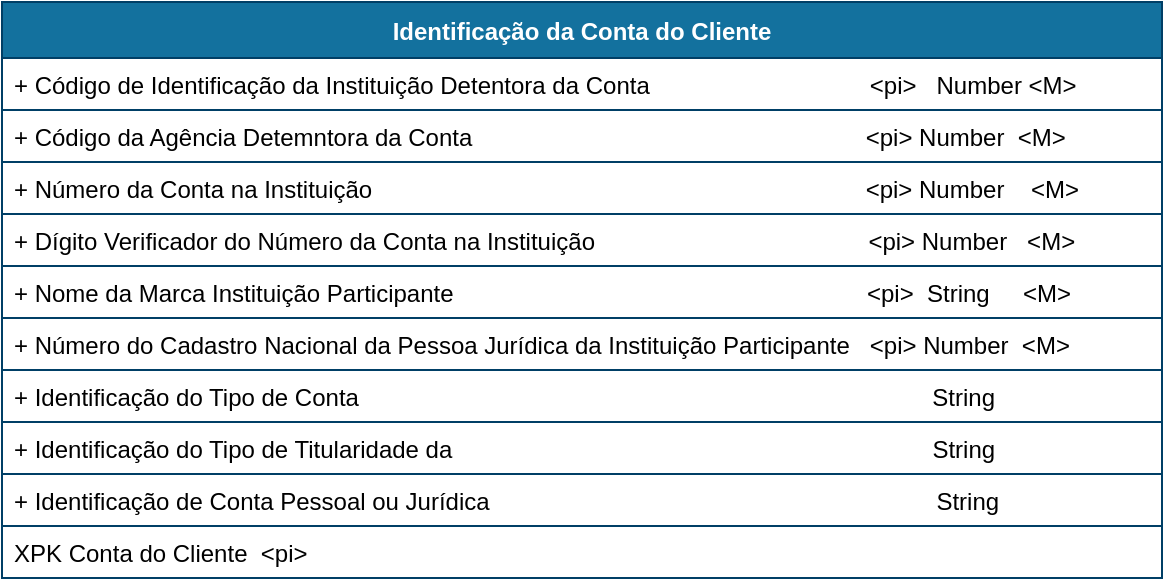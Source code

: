 <mxfile version="14.3.0" type="device"><diagram id="R2lEEEUBdFMjLlhIrx00" name="Balance"><mxGraphModel dx="3120" dy="1967" grid="1" gridSize="10" guides="1" tooltips="1" connect="1" arrows="1" fold="1" page="1" pageScale="1" pageWidth="1169" pageHeight="827" math="0" shadow="0" extFonts="Permanent Marker^https://fonts.googleapis.com/css?family=Permanent+Marker"><root><mxCell id="0"/><mxCell id="1" parent="0"/><mxCell id="AKTEsfnDCdTXs4y5ryZj-1" value="Identificação da Conta do Cliente" style="swimlane;fontStyle=1;childLayout=stackLayout;horizontal=1;startSize=28;horizontalStack=0;resizeParent=1;resizeParentMax=0;resizeLast=0;collapsible=1;marginBottom=0;rounded=0;shadow=0;comic=0;sketch=0;align=center;html=0;autosize=1;fillColor=#13719E;strokeColor=#003F66;fontColor=#FFFFFF;" vertex="1" parent="1"><mxGeometry x="-1553" y="-1613" width="580" height="288" as="geometry"/></mxCell><mxCell id="AKTEsfnDCdTXs4y5ryZj-2" value="+ Código de Identificação da Instituição Detentora da Conta                                 &lt;pi&gt;   Number &lt;M&gt;" style="text;fillColor=none;align=left;verticalAlign=top;spacingLeft=4;spacingRight=4;overflow=hidden;rotatable=0;points=[[0,0.5],[1,0.5]];portConstraint=eastwest;strokeColor=#003F66;" vertex="1" parent="AKTEsfnDCdTXs4y5ryZj-1"><mxGeometry y="28" width="580" height="26" as="geometry"/></mxCell><mxCell id="AKTEsfnDCdTXs4y5ryZj-3" value="+ Código da Agência Detemntora da Conta                                                           &lt;pi&gt; Number  &lt;M&gt;" style="text;fillColor=none;align=left;verticalAlign=top;spacingLeft=4;spacingRight=4;overflow=hidden;rotatable=0;points=[[0,0.5],[1,0.5]];portConstraint=eastwest;strokeColor=#003F66;" vertex="1" parent="AKTEsfnDCdTXs4y5ryZj-1"><mxGeometry y="54" width="580" height="26" as="geometry"/></mxCell><mxCell id="AKTEsfnDCdTXs4y5ryZj-4" value="+ Número da Conta na Instituição                                                                          &lt;pi&gt; Number    &lt;M&gt;" style="text;fillColor=none;align=left;verticalAlign=top;spacingLeft=4;spacingRight=4;overflow=hidden;rotatable=0;points=[[0,0.5],[1,0.5]];portConstraint=eastwest;strokeColor=#003F66;" vertex="1" parent="AKTEsfnDCdTXs4y5ryZj-1"><mxGeometry y="80" width="580" height="26" as="geometry"/></mxCell><mxCell id="AKTEsfnDCdTXs4y5ryZj-5" value="+ Dígito Verificador do Número da Conta na Instituição                                         &lt;pi&gt; Number   &lt;M&gt;" style="text;fillColor=none;align=left;verticalAlign=top;spacingLeft=4;spacingRight=4;overflow=hidden;rotatable=0;points=[[0,0.5],[1,0.5]];portConstraint=eastwest;strokeColor=#003F66;" vertex="1" parent="AKTEsfnDCdTXs4y5ryZj-1"><mxGeometry y="106" width="580" height="26" as="geometry"/></mxCell><mxCell id="AKTEsfnDCdTXs4y5ryZj-21" value="+ Nome da Marca Instituição Participante                                                              &lt;pi&gt;  String     &lt;M&gt;" style="text;fillColor=none;align=left;verticalAlign=top;spacingLeft=4;spacingRight=4;overflow=hidden;rotatable=0;points=[[0,0.5],[1,0.5]];portConstraint=eastwest;strokeColor=#003F66;" vertex="1" parent="AKTEsfnDCdTXs4y5ryZj-1"><mxGeometry y="132" width="580" height="26" as="geometry"/></mxCell><mxCell id="AKTEsfnDCdTXs4y5ryZj-22" value="+ Número do Cadastro Nacional da Pessoa Jurídica da Instituição Participante   &lt;pi&gt; Number  &lt;M&gt;" style="text;fillColor=none;align=left;verticalAlign=top;spacingLeft=4;spacingRight=4;overflow=hidden;rotatable=0;points=[[0,0.5],[1,0.5]];portConstraint=eastwest;strokeColor=#003F66;" vertex="1" parent="AKTEsfnDCdTXs4y5ryZj-1"><mxGeometry y="158" width="580" height="26" as="geometry"/></mxCell><mxCell id="AKTEsfnDCdTXs4y5ryZj-6" value="+ Identificação do Tipo de Conta                                                                                      String     " style="text;fillColor=none;align=left;verticalAlign=top;spacingLeft=4;spacingRight=4;overflow=hidden;rotatable=0;points=[[0,0.5],[1,0.5]];portConstraint=eastwest;strokeColor=#003F66;" vertex="1" parent="AKTEsfnDCdTXs4y5ryZj-1"><mxGeometry y="184" width="580" height="26" as="geometry"/></mxCell><mxCell id="AKTEsfnDCdTXs4y5ryZj-60" value="+ Identificação do Tipo de Titularidade da                                                                        String     " style="text;fillColor=none;align=left;verticalAlign=top;spacingLeft=4;spacingRight=4;overflow=hidden;rotatable=0;points=[[0,0.5],[1,0.5]];portConstraint=eastwest;strokeColor=#003F66;" vertex="1" parent="AKTEsfnDCdTXs4y5ryZj-1"><mxGeometry y="210" width="580" height="26" as="geometry"/></mxCell><mxCell id="AKTEsfnDCdTXs4y5ryZj-61" value="+ Identificação de Conta Pessoal ou Jurídica                                                                   String     " style="text;fillColor=none;align=left;verticalAlign=top;spacingLeft=4;spacingRight=4;overflow=hidden;rotatable=0;points=[[0,0.5],[1,0.5]];portConstraint=eastwest;strokeColor=#003F66;" vertex="1" parent="AKTEsfnDCdTXs4y5ryZj-1"><mxGeometry y="236" width="580" height="26" as="geometry"/></mxCell><mxCell id="AKTEsfnDCdTXs4y5ryZj-62" value="XPK Conta do Cliente  &lt;pi&gt;" style="text;fillColor=none;align=left;verticalAlign=top;spacingLeft=4;spacingRight=4;overflow=hidden;rotatable=0;points=[[0,0.5],[1,0.5]];portConstraint=eastwest;strokeColor=#003F66;" vertex="1" parent="AKTEsfnDCdTXs4y5ryZj-1"><mxGeometry y="262" width="580" height="26" as="geometry"/></mxCell></root></mxGraphModel></diagram></mxfile>